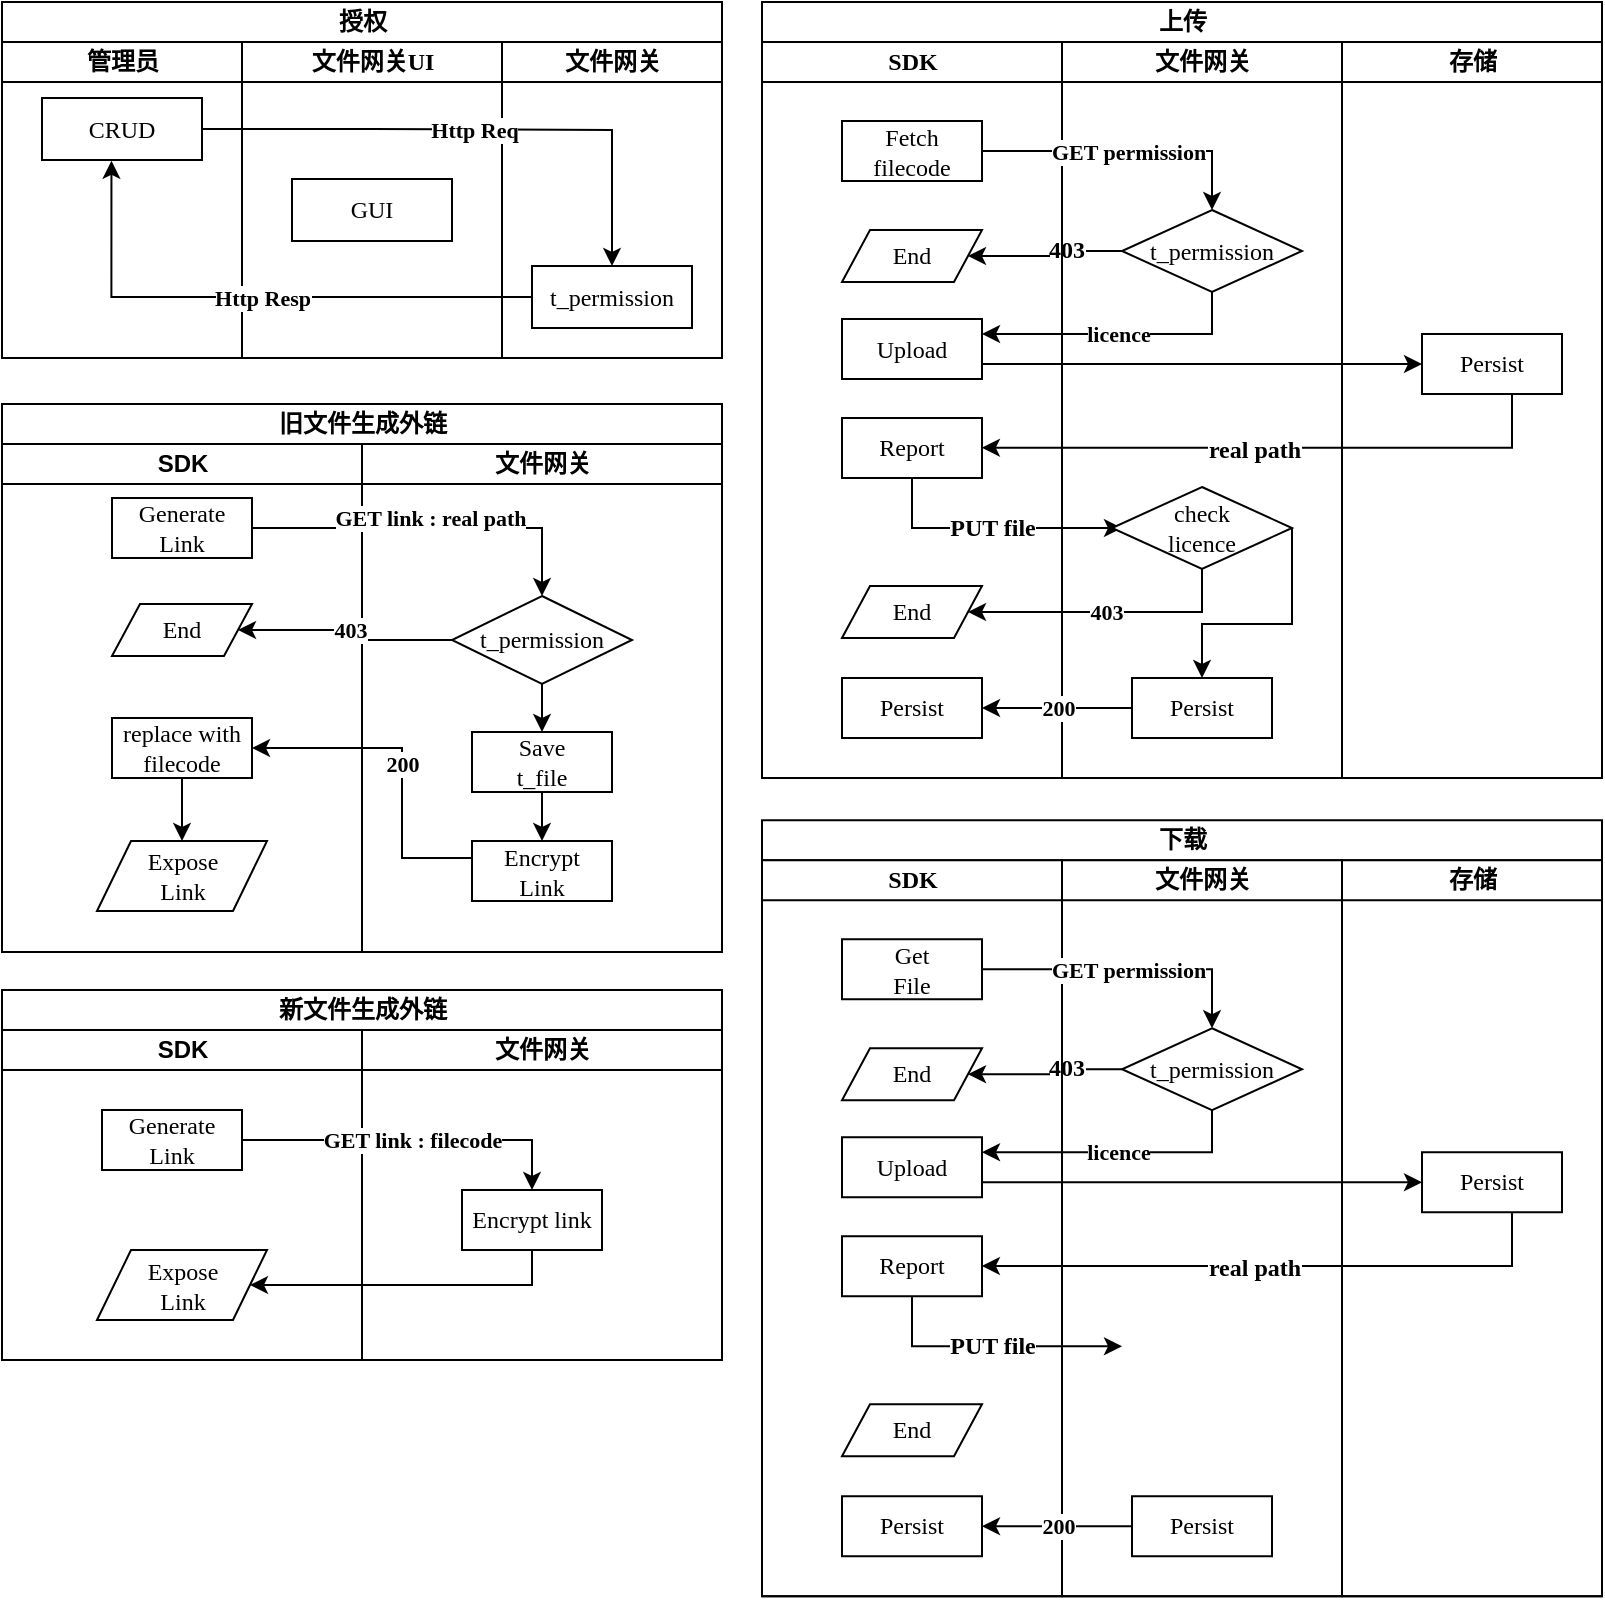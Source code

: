 <mxfile version="10.8.7" type="github"><diagram id="0jSTrixQ_6dw6H2w5kwn" name="第 1 页"><mxGraphModel dx="1802" dy="1701" grid="1" gridSize="10" guides="1" tooltips="1" connect="1" arrows="1" fold="1" page="1" pageScale="1" pageWidth="827" pageHeight="1169" math="0" shadow="0"><root><mxCell id="0"/><mxCell id="1" parent="0"/><mxCell id="T3XiFYMUW9kOPj78n2qc-5" value="上传" style="swimlane;html=1;childLayout=stackLayout;resizeParent=1;resizeParentMax=0;startSize=20;fontFamily=Times New Roman;" parent="1" vertex="1"><mxGeometry x="100" y="-108" width="420" height="388" as="geometry"/></mxCell><mxCell id="tSekcQTDTKY03K4hzvgR-7" style="edgeStyle=orthogonalEdgeStyle;rounded=0;comic=0;orthogonalLoop=1;jettySize=auto;html=1;fontFamily=Times New Roman;" edge="1" parent="T3XiFYMUW9kOPj78n2qc-5" source="tSekcQTDTKY03K4hzvgR-3" target="tSekcQTDTKY03K4hzvgR-8"><mxGeometry relative="1" as="geometry"><mxPoint x="90" y="129.5" as="targetPoint"/></mxGeometry></mxCell><mxCell id="tSekcQTDTKY03K4hzvgR-9" value="&lt;div&gt;&lt;b&gt;403&lt;/b&gt;&lt;/div&gt;" style="text;html=1;resizable=0;points=[];align=center;verticalAlign=middle;labelBackgroundColor=#ffffff;fontFamily=Times New Roman;" vertex="1" connectable="0" parent="tSekcQTDTKY03K4hzvgR-7"><mxGeometry x="-0.3" y="-1" relative="1" as="geometry"><mxPoint as="offset"/></mxGeometry></mxCell><mxCell id="T3XiFYMUW9kOPj78n2qc-6" value="SDK" style="swimlane;html=1;startSize=20;fontFamily=Times New Roman;" parent="T3XiFYMUW9kOPj78n2qc-5" vertex="1"><mxGeometry y="20" width="150" height="368" as="geometry"/></mxCell><mxCell id="T3XiFYMUW9kOPj78n2qc-10" value="Fetch filecode" style="rounded=0;whiteSpace=wrap;html=1;fontFamily=Times New Roman;" parent="T3XiFYMUW9kOPj78n2qc-6" vertex="1"><mxGeometry x="40" y="39.5" width="70" height="30" as="geometry"/></mxCell><mxCell id="tSekcQTDTKY03K4hzvgR-8" value="End" style="shape=parallelogram;perimeter=parallelogramPerimeter;whiteSpace=wrap;html=1;fontFamily=Times New Roman;" vertex="1" parent="T3XiFYMUW9kOPj78n2qc-6"><mxGeometry x="40" y="94" width="70" height="26" as="geometry"/></mxCell><mxCell id="tSekcQTDTKY03K4hzvgR-11" value="Upload" style="rounded=0;whiteSpace=wrap;html=1;fontFamily=Times New Roman;" vertex="1" parent="T3XiFYMUW9kOPj78n2qc-6"><mxGeometry x="40" y="138.5" width="70" height="30" as="geometry"/></mxCell><mxCell id="tSekcQTDTKY03K4hzvgR-30" value="Report" style="rounded=0;whiteSpace=wrap;html=1;fontFamily=Times New Roman;" vertex="1" parent="T3XiFYMUW9kOPj78n2qc-6"><mxGeometry x="40" y="188" width="70" height="30" as="geometry"/></mxCell><mxCell id="tSekcQTDTKY03K4hzvgR-66" value="Persist" style="rounded=0;whiteSpace=wrap;html=1;fontFamily=Times New Roman;" vertex="1" parent="T3XiFYMUW9kOPj78n2qc-6"><mxGeometry x="40" y="318" width="70" height="30" as="geometry"/></mxCell><mxCell id="tSekcQTDTKY03K4hzvgR-77" value="End" style="shape=parallelogram;perimeter=parallelogramPerimeter;whiteSpace=wrap;html=1;fontFamily=Times New Roman;" vertex="1" parent="T3XiFYMUW9kOPj78n2qc-6"><mxGeometry x="40" y="272" width="70" height="26" as="geometry"/></mxCell><mxCell id="T3XiFYMUW9kOPj78n2qc-7" value="文件网关" style="swimlane;html=1;startSize=20;fontFamily=Times New Roman;" parent="T3XiFYMUW9kOPj78n2qc-5" vertex="1"><mxGeometry x="150" y="20" width="140" height="368" as="geometry"/></mxCell><mxCell id="tSekcQTDTKY03K4hzvgR-3" value="t_permission" style="rhombus;whiteSpace=wrap;html=1;fontFamily=Times New Roman;" vertex="1" parent="T3XiFYMUW9kOPj78n2qc-7"><mxGeometry x="30" y="84" width="90" height="41" as="geometry"/></mxCell><mxCell id="tSekcQTDTKY03K4hzvgR-80" value="Persist" style="rounded=0;whiteSpace=wrap;html=1;fontFamily=Times New Roman;" vertex="1" parent="T3XiFYMUW9kOPj78n2qc-7"><mxGeometry x="35" y="318" width="70" height="30" as="geometry"/></mxCell><mxCell id="T3XiFYMUW9kOPj78n2qc-8" value="存储" style="swimlane;html=1;startSize=20;fontFamily=Times New Roman;" parent="T3XiFYMUW9kOPj78n2qc-5" vertex="1"><mxGeometry x="290" y="20" width="130" height="368" as="geometry"/></mxCell><mxCell id="tSekcQTDTKY03K4hzvgR-15" value="Persist" style="rounded=0;whiteSpace=wrap;html=1;fontFamily=Times New Roman;" vertex="1" parent="T3XiFYMUW9kOPj78n2qc-8"><mxGeometry x="40" y="146" width="70" height="30" as="geometry"/></mxCell><mxCell id="tSekcQTDTKY03K4hzvgR-26" style="edgeStyle=orthogonalEdgeStyle;rounded=0;comic=0;orthogonalLoop=1;jettySize=auto;html=1;entryX=1;entryY=0.5;entryDx=0;entryDy=0;fontFamily=Times New Roman;" edge="1" parent="T3XiFYMUW9kOPj78n2qc-5" source="tSekcQTDTKY03K4hzvgR-15"><mxGeometry relative="1" as="geometry"><mxPoint x="109.931" y="222.862" as="targetPoint"/><Array as="points"><mxPoint x="375" y="223"/></Array></mxGeometry></mxCell><mxCell id="tSekcQTDTKY03K4hzvgR-27" value="&lt;b&gt;real path&lt;/b&gt;" style="text;html=1;resizable=0;points=[];align=center;verticalAlign=middle;labelBackgroundColor=#ffffff;fontFamily=Times New Roman;" vertex="1" connectable="0" parent="tSekcQTDTKY03K4hzvgR-26"><mxGeometry x="0.071" y="1" relative="1" as="geometry"><mxPoint as="offset"/></mxGeometry></mxCell><mxCell id="tSekcQTDTKY03K4hzvgR-34" style="edgeStyle=orthogonalEdgeStyle;rounded=0;comic=0;orthogonalLoop=1;jettySize=auto;html=1;fontFamily=Times New Roman;" edge="1" parent="T3XiFYMUW9kOPj78n2qc-5" source="tSekcQTDTKY03K4hzvgR-30"><mxGeometry relative="1" as="geometry"><mxPoint x="180" y="263" as="targetPoint"/><Array as="points"><mxPoint x="75" y="263"/></Array></mxGeometry></mxCell><mxCell id="tSekcQTDTKY03K4hzvgR-35" value="&lt;div&gt;PUT file&lt;/div&gt;" style="text;html=1;resizable=0;points=[];align=center;verticalAlign=middle;labelBackgroundColor=#ffffff;fontStyle=1;fontFamily=Times New Roman;" vertex="1" connectable="0" parent="tSekcQTDTKY03K4hzvgR-34"><mxGeometry x="-0.329" relative="1" as="geometry"><mxPoint x="21" as="offset"/></mxGeometry></mxCell><mxCell id="tSekcQTDTKY03K4hzvgR-61" style="edgeStyle=orthogonalEdgeStyle;rounded=0;comic=0;orthogonalLoop=1;jettySize=auto;html=1;exitX=1;exitY=0.75;exitDx=0;exitDy=0;entryX=0;entryY=0.5;entryDx=0;entryDy=0;fontFamily=Times New Roman;" edge="1" parent="T3XiFYMUW9kOPj78n2qc-5" source="tSekcQTDTKY03K4hzvgR-11" target="tSekcQTDTKY03K4hzvgR-15"><mxGeometry relative="1" as="geometry"/></mxCell><mxCell id="tSekcQTDTKY03K4hzvgR-65" value="&lt;b&gt;GET permission&lt;/b&gt;" style="edgeStyle=orthogonalEdgeStyle;rounded=0;comic=0;orthogonalLoop=1;jettySize=auto;html=1;entryX=0.5;entryY=0;entryDx=0;entryDy=0;fontFamily=Times New Roman;" edge="1" parent="T3XiFYMUW9kOPj78n2qc-5" source="T3XiFYMUW9kOPj78n2qc-10" target="tSekcQTDTKY03K4hzvgR-3"><mxGeometry relative="1" as="geometry"/></mxCell><mxCell id="tSekcQTDTKY03K4hzvgR-84" value="&lt;b&gt;licence&lt;/b&gt;" style="edgeStyle=orthogonalEdgeStyle;rounded=0;comic=0;orthogonalLoop=1;jettySize=auto;html=1;entryX=1;entryY=0.25;entryDx=0;entryDy=0;fontFamily=Times New Roman;" edge="1" parent="T3XiFYMUW9kOPj78n2qc-5" source="tSekcQTDTKY03K4hzvgR-3" target="tSekcQTDTKY03K4hzvgR-11"><mxGeometry relative="1" as="geometry"><Array as="points"><mxPoint x="225" y="166"/></Array></mxGeometry></mxCell><mxCell id="tSekcQTDTKY03K4hzvgR-86" value="&lt;b&gt;200&lt;/b&gt;" style="edgeStyle=orthogonalEdgeStyle;rounded=0;comic=0;orthogonalLoop=1;jettySize=auto;html=1;entryX=1;entryY=0.5;entryDx=0;entryDy=0;fontFamily=Times New Roman;" edge="1" parent="T3XiFYMUW9kOPj78n2qc-5" source="tSekcQTDTKY03K4hzvgR-80" target="tSekcQTDTKY03K4hzvgR-66"><mxGeometry relative="1" as="geometry"/></mxCell><mxCell id="T3XiFYMUW9kOPj78n2qc-14" value="授权" style="swimlane;html=1;childLayout=stackLayout;resizeParent=1;resizeParentMax=0;startSize=20;fontFamily=Times New Roman;" parent="1" vertex="1"><mxGeometry x="-280" y="-108" width="360" height="178" as="geometry"/></mxCell><mxCell id="T3XiFYMUW9kOPj78n2qc-15" value="管理员" style="swimlane;html=1;startSize=20;fontFamily=Times New Roman;" parent="T3XiFYMUW9kOPj78n2qc-14" vertex="1"><mxGeometry y="20" width="120" height="158" as="geometry"/></mxCell><mxCell id="T3XiFYMUW9kOPj78n2qc-18" value="&lt;div&gt;CRUD&lt;/div&gt;" style="rounded=0;whiteSpace=wrap;html=1;fontFamily=Times New Roman;" parent="T3XiFYMUW9kOPj78n2qc-15" vertex="1"><mxGeometry x="20" y="28" width="80" height="31" as="geometry"/></mxCell><mxCell id="T3XiFYMUW9kOPj78n2qc-16" value="文件网关UI" style="swimlane;html=1;startSize=20;fontFamily=Times New Roman;" parent="T3XiFYMUW9kOPj78n2qc-14" vertex="1"><mxGeometry x="120" y="20" width="130" height="158" as="geometry"/></mxCell><mxCell id="T3XiFYMUW9kOPj78n2qc-21" value="GUI" style="rounded=0;whiteSpace=wrap;html=1;fontFamily=Times New Roman;" parent="T3XiFYMUW9kOPj78n2qc-16" vertex="1"><mxGeometry x="25" y="68.5" width="80" height="31" as="geometry"/></mxCell><mxCell id="T3XiFYMUW9kOPj78n2qc-17" value="文件网关" style="swimlane;html=1;startSize=20;fontFamily=Times New Roman;" parent="T3XiFYMUW9kOPj78n2qc-14" vertex="1"><mxGeometry x="250" y="20" width="110" height="158" as="geometry"/></mxCell><mxCell id="T3XiFYMUW9kOPj78n2qc-23" value="t_permission" style="rounded=0;whiteSpace=wrap;html=1;fontFamily=Times New Roman;" parent="T3XiFYMUW9kOPj78n2qc-17" vertex="1"><mxGeometry x="15" y="112" width="80" height="31" as="geometry"/></mxCell><mxCell id="T3XiFYMUW9kOPj78n2qc-24" value="&lt;font&gt;&lt;b&gt;Http Req&lt;/b&gt;&lt;/font&gt;" style="edgeStyle=orthogonalEdgeStyle;rounded=0;comic=0;orthogonalLoop=1;jettySize=auto;html=1;entryX=0.5;entryY=0;entryDx=0;entryDy=0;fontFamily=Times New Roman;exitX=1;exitY=0.5;exitDx=0;exitDy=0;" parent="T3XiFYMUW9kOPj78n2qc-14" source="T3XiFYMUW9kOPj78n2qc-18" target="T3XiFYMUW9kOPj78n2qc-23" edge="1"><mxGeometry relative="1" as="geometry"><mxPoint x="260" y="116.5" as="targetPoint"/><mxPoint x="150" y="68" as="sourcePoint"/><Array as="points"><mxPoint x="185" y="64"/><mxPoint x="305" y="64"/></Array></mxGeometry></mxCell><mxCell id="T3XiFYMUW9kOPj78n2qc-25" value="&lt;b&gt;Http Resp&lt;/b&gt;" style="edgeStyle=orthogonalEdgeStyle;rounded=0;comic=0;orthogonalLoop=1;jettySize=auto;html=1;entryX=0.434;entryY=1.013;entryDx=0;entryDy=0;fontFamily=Times New Roman;entryPerimeter=0;" parent="T3XiFYMUW9kOPj78n2qc-14" source="T3XiFYMUW9kOPj78n2qc-23" target="T3XiFYMUW9kOPj78n2qc-18" edge="1"><mxGeometry x="-0.031" relative="1" as="geometry"><mxPoint as="offset"/></mxGeometry></mxCell><mxCell id="tSekcQTDTKY03K4hzvgR-51" value="旧文件生成外链" style="swimlane;html=1;childLayout=stackLayout;resizeParent=1;resizeParentMax=0;startSize=20;fontFamily=Times New Roman;" vertex="1" parent="1"><mxGeometry x="-280" y="93" width="360" height="274" as="geometry"/></mxCell><mxCell id="tSekcQTDTKY03K4hzvgR-52" value="SDK" style="swimlane;html=1;startSize=20;" vertex="1" parent="tSekcQTDTKY03K4hzvgR-51"><mxGeometry y="20" width="180" height="254" as="geometry"/></mxCell><mxCell id="tSekcQTDTKY03K4hzvgR-106" value="&lt;div&gt;Expose&lt;/div&gt;&lt;div&gt;Link&lt;/div&gt;" style="shape=parallelogram;perimeter=parallelogramPerimeter;whiteSpace=wrap;html=1;fontFamily=Times New Roman;" vertex="1" parent="tSekcQTDTKY03K4hzvgR-52"><mxGeometry x="47.5" y="198.5" width="85" height="35" as="geometry"/></mxCell><mxCell id="tSekcQTDTKY03K4hzvgR-53" value="文件网关" style="swimlane;html=1;startSize=20;" vertex="1" parent="tSekcQTDTKY03K4hzvgR-51"><mxGeometry x="180" y="20" width="180" height="254" as="geometry"/></mxCell><mxCell id="tSekcQTDTKY03K4hzvgR-101" style="edgeStyle=orthogonalEdgeStyle;rounded=0;comic=0;orthogonalLoop=1;jettySize=auto;html=1;entryX=0.5;entryY=0;entryDx=0;entryDy=0;fontFamily=Times New Roman;" edge="1" parent="tSekcQTDTKY03K4hzvgR-53" source="tSekcQTDTKY03K4hzvgR-87" target="tSekcQTDTKY03K4hzvgR-100"><mxGeometry relative="1" as="geometry"/></mxCell><mxCell id="tSekcQTDTKY03K4hzvgR-87" value="t_permission" style="rhombus;whiteSpace=wrap;html=1;fontFamily=Times New Roman;" vertex="1" parent="tSekcQTDTKY03K4hzvgR-53"><mxGeometry x="45" y="76" width="90" height="44" as="geometry"/></mxCell><mxCell id="tSekcQTDTKY03K4hzvgR-132" style="edgeStyle=orthogonalEdgeStyle;rounded=0;comic=0;orthogonalLoop=1;jettySize=auto;html=1;entryX=0.5;entryY=0;entryDx=0;entryDy=0;fontFamily=Times New Roman;" edge="1" parent="tSekcQTDTKY03K4hzvgR-53" source="tSekcQTDTKY03K4hzvgR-100" target="tSekcQTDTKY03K4hzvgR-130"><mxGeometry relative="1" as="geometry"/></mxCell><mxCell id="tSekcQTDTKY03K4hzvgR-100" value="Save&lt;div&gt;t_file&lt;/div&gt;" style="rounded=0;whiteSpace=wrap;html=1;fontFamily=Times New Roman;" vertex="1" parent="tSekcQTDTKY03K4hzvgR-53"><mxGeometry x="55" y="144" width="70" height="30" as="geometry"/></mxCell><mxCell id="tSekcQTDTKY03K4hzvgR-130" value="Encrypt&lt;div&gt;Link&lt;/div&gt;" style="rounded=0;whiteSpace=wrap;html=1;fontFamily=Times New Roman;" vertex="1" parent="tSekcQTDTKY03K4hzvgR-53"><mxGeometry x="55" y="198.5" width="70" height="30" as="geometry"/></mxCell><mxCell id="tSekcQTDTKY03K4hzvgR-93" value="&lt;b&gt;GET link : real path&lt;br&gt;&lt;/b&gt;" style="edgeStyle=orthogonalEdgeStyle;rounded=0;comic=0;orthogonalLoop=1;jettySize=auto;html=1;entryX=0.5;entryY=0;entryDx=0;entryDy=0;fontFamily=Times New Roman;" edge="1" parent="1" source="tSekcQTDTKY03K4hzvgR-70" target="tSekcQTDTKY03K4hzvgR-87"><mxGeometry x="-0.011" y="5" relative="1" as="geometry"><mxPoint as="offset"/></mxGeometry></mxCell><mxCell id="tSekcQTDTKY03K4hzvgR-70" value="Generate Link" style="rounded=0;whiteSpace=wrap;html=1;fontFamily=Times New Roman;" vertex="1" parent="1"><mxGeometry x="-225" y="140" width="70" height="30" as="geometry"/></mxCell><mxCell id="tSekcQTDTKY03K4hzvgR-82" value="&lt;b&gt;403&lt;/b&gt;" style="edgeStyle=orthogonalEdgeStyle;rounded=0;comic=0;orthogonalLoop=1;jettySize=auto;html=1;exitX=0.5;exitY=1;exitDx=0;exitDy=0;fontFamily=Times New Roman;entryX=1;entryY=0.5;entryDx=0;entryDy=0;" edge="1" parent="1" source="tSekcQTDTKY03K4hzvgR-71" target="tSekcQTDTKY03K4hzvgR-77"><mxGeometry relative="1" as="geometry"><mxPoint x="210" y="196" as="targetPoint"/><Array as="points"><mxPoint x="320" y="197"/></Array></mxGeometry></mxCell><mxCell id="tSekcQTDTKY03K4hzvgR-85" style="edgeStyle=orthogonalEdgeStyle;rounded=0;comic=0;orthogonalLoop=1;jettySize=auto;html=1;exitX=1;exitY=0.5;exitDx=0;exitDy=0;entryX=0.5;entryY=0;entryDx=0;entryDy=0;fontFamily=Times New Roman;" edge="1" parent="1" source="tSekcQTDTKY03K4hzvgR-71" target="tSekcQTDTKY03K4hzvgR-80"><mxGeometry relative="1" as="geometry"><Array as="points"><mxPoint x="365" y="203"/><mxPoint x="320" y="203"/></Array></mxGeometry></mxCell><mxCell id="tSekcQTDTKY03K4hzvgR-71" value="&lt;div&gt;check&lt;br&gt;&lt;/div&gt;&lt;div&gt;licence&lt;/div&gt;" style="rhombus;whiteSpace=wrap;html=1;fontFamily=Times New Roman;" vertex="1" parent="1"><mxGeometry x="275" y="134.5" width="90" height="41" as="geometry"/></mxCell><mxCell id="tSekcQTDTKY03K4hzvgR-97" value="End" style="shape=parallelogram;perimeter=parallelogramPerimeter;whiteSpace=wrap;html=1;fontFamily=Times New Roman;" vertex="1" parent="1"><mxGeometry x="-225" y="193" width="70" height="26" as="geometry"/></mxCell><mxCell id="tSekcQTDTKY03K4hzvgR-98" value="&lt;b&gt;403&lt;/b&gt;" style="edgeStyle=orthogonalEdgeStyle;rounded=0;comic=0;orthogonalLoop=1;jettySize=auto;html=1;entryX=1;entryY=0.5;entryDx=0;entryDy=0;fontFamily=Times New Roman;" edge="1" parent="1" source="tSekcQTDTKY03K4hzvgR-87" target="tSekcQTDTKY03K4hzvgR-97"><mxGeometry relative="1" as="geometry"/></mxCell><mxCell id="tSekcQTDTKY03K4hzvgR-109" style="edgeStyle=orthogonalEdgeStyle;rounded=0;comic=0;orthogonalLoop=1;jettySize=auto;html=1;entryX=0.5;entryY=0;entryDx=0;entryDy=0;fontFamily=Times New Roman;" edge="1" parent="1" source="tSekcQTDTKY03K4hzvgR-103" target="tSekcQTDTKY03K4hzvgR-106"><mxGeometry relative="1" as="geometry"/></mxCell><mxCell id="tSekcQTDTKY03K4hzvgR-103" value="&lt;div&gt;replace with&lt;/div&gt;&lt;div&gt;filecode&lt;/div&gt;" style="rounded=0;whiteSpace=wrap;html=1;fontFamily=Times New Roman;" vertex="1" parent="1"><mxGeometry x="-225" y="250" width="70" height="30" as="geometry"/></mxCell><mxCell id="tSekcQTDTKY03K4hzvgR-118" value="新文件生成外链" style="swimlane;html=1;childLayout=stackLayout;resizeParent=1;resizeParentMax=0;startSize=20;fontFamily=Times New Roman;" vertex="1" parent="1"><mxGeometry x="-280" y="386" width="360" height="185" as="geometry"/></mxCell><mxCell id="tSekcQTDTKY03K4hzvgR-119" value="SDK" style="swimlane;html=1;startSize=20;" vertex="1" parent="tSekcQTDTKY03K4hzvgR-118"><mxGeometry y="20" width="180" height="165" as="geometry"/></mxCell><mxCell id="tSekcQTDTKY03K4hzvgR-120" value="&lt;div&gt;Expose&lt;/div&gt;&lt;div&gt;Link&lt;/div&gt;" style="shape=parallelogram;perimeter=parallelogramPerimeter;whiteSpace=wrap;html=1;fontFamily=Times New Roman;" vertex="1" parent="tSekcQTDTKY03K4hzvgR-119"><mxGeometry x="47.5" y="110" width="85" height="35" as="geometry"/></mxCell><mxCell id="tSekcQTDTKY03K4hzvgR-125" value="Generate Link" style="rounded=0;whiteSpace=wrap;html=1;fontFamily=Times New Roman;" vertex="1" parent="tSekcQTDTKY03K4hzvgR-119"><mxGeometry x="50" y="40" width="70" height="30" as="geometry"/></mxCell><mxCell id="tSekcQTDTKY03K4hzvgR-121" value="文件网关" style="swimlane;html=1;startSize=20;" vertex="1" parent="tSekcQTDTKY03K4hzvgR-118"><mxGeometry x="180" y="20" width="180" height="165" as="geometry"/></mxCell><mxCell id="tSekcQTDTKY03K4hzvgR-124" value="Encrypt link" style="rounded=0;whiteSpace=wrap;html=1;fontFamily=Times New Roman;" vertex="1" parent="tSekcQTDTKY03K4hzvgR-121"><mxGeometry x="50" y="80" width="70" height="30" as="geometry"/></mxCell><mxCell id="tSekcQTDTKY03K4hzvgR-128" value="&lt;b&gt;GET link : filecode&lt;/b&gt;" style="edgeStyle=orthogonalEdgeStyle;rounded=0;comic=0;orthogonalLoop=1;jettySize=auto;html=1;entryX=0.5;entryY=0;entryDx=0;entryDy=0;fontFamily=Times New Roman;" edge="1" parent="tSekcQTDTKY03K4hzvgR-118" source="tSekcQTDTKY03K4hzvgR-125" target="tSekcQTDTKY03K4hzvgR-124"><mxGeometry relative="1" as="geometry"/></mxCell><mxCell id="tSekcQTDTKY03K4hzvgR-129" style="edgeStyle=orthogonalEdgeStyle;rounded=0;comic=0;orthogonalLoop=1;jettySize=auto;html=1;entryX=1;entryY=0.5;entryDx=0;entryDy=0;fontFamily=Times New Roman;" edge="1" parent="tSekcQTDTKY03K4hzvgR-118" source="tSekcQTDTKY03K4hzvgR-124" target="tSekcQTDTKY03K4hzvgR-120"><mxGeometry relative="1" as="geometry"><Array as="points"><mxPoint x="265" y="147"/></Array></mxGeometry></mxCell><mxCell id="tSekcQTDTKY03K4hzvgR-133" value="&lt;b&gt;200&lt;/b&gt;" style="edgeStyle=orthogonalEdgeStyle;rounded=0;comic=0;orthogonalLoop=1;jettySize=auto;html=1;entryX=1;entryY=0.5;entryDx=0;entryDy=0;fontFamily=Times New Roman;" edge="1" parent="1" source="tSekcQTDTKY03K4hzvgR-130" target="tSekcQTDTKY03K4hzvgR-103"><mxGeometry relative="1" as="geometry"><Array as="points"><mxPoint x="-80" y="320"/><mxPoint x="-80" y="265"/></Array></mxGeometry></mxCell><mxCell id="tSekcQTDTKY03K4hzvgR-180" value="下载" style="swimlane;html=1;childLayout=stackLayout;resizeParent=1;resizeParentMax=0;startSize=20;fontFamily=Times New Roman;" vertex="1" parent="1"><mxGeometry x="100" y="301.121" width="420" height="388" as="geometry"/></mxCell><mxCell id="tSekcQTDTKY03K4hzvgR-181" style="edgeStyle=orthogonalEdgeStyle;rounded=0;comic=0;orthogonalLoop=1;jettySize=auto;html=1;fontFamily=Times New Roman;" edge="1" parent="tSekcQTDTKY03K4hzvgR-180" source="tSekcQTDTKY03K4hzvgR-191" target="tSekcQTDTKY03K4hzvgR-185"><mxGeometry relative="1" as="geometry"><mxPoint x="90" y="129.5" as="targetPoint"/></mxGeometry></mxCell><mxCell id="tSekcQTDTKY03K4hzvgR-182" value="&lt;div&gt;&lt;b&gt;403&lt;/b&gt;&lt;/div&gt;" style="text;html=1;resizable=0;points=[];align=center;verticalAlign=middle;labelBackgroundColor=#ffffff;fontFamily=Times New Roman;" vertex="1" connectable="0" parent="tSekcQTDTKY03K4hzvgR-181"><mxGeometry x="-0.3" y="-1" relative="1" as="geometry"><mxPoint as="offset"/></mxGeometry></mxCell><mxCell id="tSekcQTDTKY03K4hzvgR-183" value="SDK" style="swimlane;html=1;startSize=20;fontFamily=Times New Roman;" vertex="1" parent="tSekcQTDTKY03K4hzvgR-180"><mxGeometry y="20" width="150" height="368" as="geometry"/></mxCell><mxCell id="tSekcQTDTKY03K4hzvgR-184" value="&lt;div&gt;Get&lt;/div&gt;&lt;div&gt;File&lt;br&gt;&lt;/div&gt;" style="rounded=0;whiteSpace=wrap;html=1;fontFamily=Times New Roman;" vertex="1" parent="tSekcQTDTKY03K4hzvgR-183"><mxGeometry x="40" y="39.5" width="70" height="30" as="geometry"/></mxCell><mxCell id="tSekcQTDTKY03K4hzvgR-185" value="End" style="shape=parallelogram;perimeter=parallelogramPerimeter;whiteSpace=wrap;html=1;fontFamily=Times New Roman;" vertex="1" parent="tSekcQTDTKY03K4hzvgR-183"><mxGeometry x="40" y="94" width="70" height="26" as="geometry"/></mxCell><mxCell id="tSekcQTDTKY03K4hzvgR-186" value="Upload" style="rounded=0;whiteSpace=wrap;html=1;fontFamily=Times New Roman;" vertex="1" parent="tSekcQTDTKY03K4hzvgR-183"><mxGeometry x="40" y="138.5" width="70" height="30" as="geometry"/></mxCell><mxCell id="tSekcQTDTKY03K4hzvgR-187" value="Report" style="rounded=0;whiteSpace=wrap;html=1;fontFamily=Times New Roman;" vertex="1" parent="tSekcQTDTKY03K4hzvgR-183"><mxGeometry x="40" y="188" width="70" height="30" as="geometry"/></mxCell><mxCell id="tSekcQTDTKY03K4hzvgR-188" value="Persist" style="rounded=0;whiteSpace=wrap;html=1;fontFamily=Times New Roman;" vertex="1" parent="tSekcQTDTKY03K4hzvgR-183"><mxGeometry x="40" y="318" width="70" height="30" as="geometry"/></mxCell><mxCell id="tSekcQTDTKY03K4hzvgR-189" value="End" style="shape=parallelogram;perimeter=parallelogramPerimeter;whiteSpace=wrap;html=1;fontFamily=Times New Roman;" vertex="1" parent="tSekcQTDTKY03K4hzvgR-183"><mxGeometry x="40" y="272" width="70" height="26" as="geometry"/></mxCell><mxCell id="tSekcQTDTKY03K4hzvgR-190" value="文件网关" style="swimlane;html=1;startSize=20;fontFamily=Times New Roman;" vertex="1" parent="tSekcQTDTKY03K4hzvgR-180"><mxGeometry x="150" y="20" width="140" height="368" as="geometry"/></mxCell><mxCell id="tSekcQTDTKY03K4hzvgR-191" value="t_permission" style="rhombus;whiteSpace=wrap;html=1;fontFamily=Times New Roman;" vertex="1" parent="tSekcQTDTKY03K4hzvgR-190"><mxGeometry x="30" y="84" width="90" height="41" as="geometry"/></mxCell><mxCell id="tSekcQTDTKY03K4hzvgR-192" value="Persist" style="rounded=0;whiteSpace=wrap;html=1;fontFamily=Times New Roman;" vertex="1" parent="tSekcQTDTKY03K4hzvgR-190"><mxGeometry x="35" y="318" width="70" height="30" as="geometry"/></mxCell><mxCell id="tSekcQTDTKY03K4hzvgR-193" value="存储" style="swimlane;html=1;startSize=20;fontFamily=Times New Roman;" vertex="1" parent="tSekcQTDTKY03K4hzvgR-180"><mxGeometry x="290" y="20" width="130" height="368" as="geometry"/></mxCell><mxCell id="tSekcQTDTKY03K4hzvgR-194" value="Persist" style="rounded=0;whiteSpace=wrap;html=1;fontFamily=Times New Roman;" vertex="1" parent="tSekcQTDTKY03K4hzvgR-193"><mxGeometry x="40" y="146" width="70" height="30" as="geometry"/></mxCell><mxCell id="tSekcQTDTKY03K4hzvgR-195" style="edgeStyle=orthogonalEdgeStyle;rounded=0;comic=0;orthogonalLoop=1;jettySize=auto;html=1;entryX=1;entryY=0.5;entryDx=0;entryDy=0;fontFamily=Times New Roman;" edge="1" parent="tSekcQTDTKY03K4hzvgR-180" source="tSekcQTDTKY03K4hzvgR-194"><mxGeometry relative="1" as="geometry"><mxPoint x="109.931" y="222.862" as="targetPoint"/><Array as="points"><mxPoint x="375" y="223"/></Array></mxGeometry></mxCell><mxCell id="tSekcQTDTKY03K4hzvgR-196" value="&lt;b&gt;real path&lt;/b&gt;" style="text;html=1;resizable=0;points=[];align=center;verticalAlign=middle;labelBackgroundColor=#ffffff;fontFamily=Times New Roman;" vertex="1" connectable="0" parent="tSekcQTDTKY03K4hzvgR-195"><mxGeometry x="0.071" y="1" relative="1" as="geometry"><mxPoint as="offset"/></mxGeometry></mxCell><mxCell id="tSekcQTDTKY03K4hzvgR-197" style="edgeStyle=orthogonalEdgeStyle;rounded=0;comic=0;orthogonalLoop=1;jettySize=auto;html=1;fontFamily=Times New Roman;" edge="1" parent="tSekcQTDTKY03K4hzvgR-180" source="tSekcQTDTKY03K4hzvgR-187"><mxGeometry relative="1" as="geometry"><mxPoint x="180" y="263" as="targetPoint"/><Array as="points"><mxPoint x="75" y="263"/></Array></mxGeometry></mxCell><mxCell id="tSekcQTDTKY03K4hzvgR-198" value="&lt;div&gt;PUT file&lt;/div&gt;" style="text;html=1;resizable=0;points=[];align=center;verticalAlign=middle;labelBackgroundColor=#ffffff;fontStyle=1;fontFamily=Times New Roman;" vertex="1" connectable="0" parent="tSekcQTDTKY03K4hzvgR-197"><mxGeometry x="-0.329" relative="1" as="geometry"><mxPoint x="21" as="offset"/></mxGeometry></mxCell><mxCell id="tSekcQTDTKY03K4hzvgR-199" style="edgeStyle=orthogonalEdgeStyle;rounded=0;comic=0;orthogonalLoop=1;jettySize=auto;html=1;exitX=1;exitY=0.75;exitDx=0;exitDy=0;entryX=0;entryY=0.5;entryDx=0;entryDy=0;fontFamily=Times New Roman;" edge="1" parent="tSekcQTDTKY03K4hzvgR-180" source="tSekcQTDTKY03K4hzvgR-186" target="tSekcQTDTKY03K4hzvgR-194"><mxGeometry relative="1" as="geometry"/></mxCell><mxCell id="tSekcQTDTKY03K4hzvgR-200" value="&lt;b&gt;GET permission&lt;/b&gt;" style="edgeStyle=orthogonalEdgeStyle;rounded=0;comic=0;orthogonalLoop=1;jettySize=auto;html=1;entryX=0.5;entryY=0;entryDx=0;entryDy=0;fontFamily=Times New Roman;" edge="1" parent="tSekcQTDTKY03K4hzvgR-180" source="tSekcQTDTKY03K4hzvgR-184" target="tSekcQTDTKY03K4hzvgR-191"><mxGeometry relative="1" as="geometry"/></mxCell><mxCell id="tSekcQTDTKY03K4hzvgR-201" value="&lt;b&gt;licence&lt;/b&gt;" style="edgeStyle=orthogonalEdgeStyle;rounded=0;comic=0;orthogonalLoop=1;jettySize=auto;html=1;entryX=1;entryY=0.25;entryDx=0;entryDy=0;fontFamily=Times New Roman;" edge="1" parent="tSekcQTDTKY03K4hzvgR-180" source="tSekcQTDTKY03K4hzvgR-191" target="tSekcQTDTKY03K4hzvgR-186"><mxGeometry relative="1" as="geometry"><Array as="points"><mxPoint x="225" y="166"/></Array></mxGeometry></mxCell><mxCell id="tSekcQTDTKY03K4hzvgR-202" value="&lt;b&gt;200&lt;/b&gt;" style="edgeStyle=orthogonalEdgeStyle;rounded=0;comic=0;orthogonalLoop=1;jettySize=auto;html=1;entryX=1;entryY=0.5;entryDx=0;entryDy=0;fontFamily=Times New Roman;" edge="1" parent="tSekcQTDTKY03K4hzvgR-180" source="tSekcQTDTKY03K4hzvgR-192" target="tSekcQTDTKY03K4hzvgR-188"><mxGeometry relative="1" as="geometry"/></mxCell></root></mxGraphModel></diagram></mxfile>